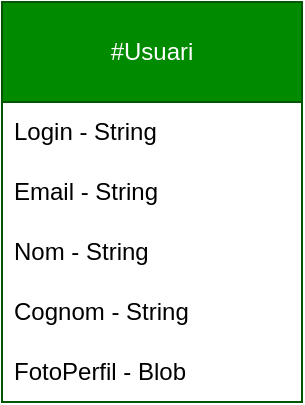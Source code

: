 <mxfile>
    <diagram id="iMrIs4zri-2XP2gPgSpb" name="Página-1">
        <mxGraphModel dx="290" dy="729" grid="1" gridSize="10" guides="1" tooltips="1" connect="1" arrows="1" fold="1" page="1" pageScale="1" pageWidth="827" pageHeight="1169" math="0" shadow="0">
            <root>
                <mxCell id="0"/>
                <mxCell id="1" parent="0"/>
                <object label="#Usuari" id="2">
                    <mxCell style="swimlane;fontStyle=0;childLayout=stackLayout;horizontal=1;startSize=50;horizontalStack=0;resizeParent=1;resizeParentMax=0;resizeLast=0;collapsible=1;marginBottom=0;whiteSpace=wrap;html=1;fillColor=#008a00;fontColor=#ffffff;strokeColor=#005700;" parent="1" vertex="1">
                        <mxGeometry x="70" y="110" width="150" height="200" as="geometry">
                            <mxRectangle x="70" y="110" width="80" height="50" as="alternateBounds"/>
                        </mxGeometry>
                    </mxCell>
                </object>
                <mxCell id="3" value="Login - String" style="text;strokeColor=none;fillColor=none;align=left;verticalAlign=middle;spacingLeft=4;spacingRight=4;overflow=hidden;points=[[0,0.5],[1,0.5]];portConstraint=eastwest;rotatable=0;whiteSpace=wrap;html=1;" parent="2" vertex="1">
                    <mxGeometry y="50" width="150" height="30" as="geometry"/>
                </mxCell>
                <mxCell id="5" value="Email - String&amp;nbsp;" style="text;align=left;verticalAlign=middle;spacingLeft=4;spacingRight=4;overflow=hidden;points=[[0,0.5],[1,0.5]];portConstraint=eastwest;rotatable=0;whiteSpace=wrap;html=1;" parent="2" vertex="1">
                    <mxGeometry y="80" width="150" height="30" as="geometry"/>
                </mxCell>
                <mxCell id="8" value="Nom - String&amp;nbsp;" style="text;align=left;verticalAlign=middle;spacingLeft=4;spacingRight=4;overflow=hidden;points=[[0,0.5],[1,0.5]];portConstraint=eastwest;rotatable=0;whiteSpace=wrap;html=1;" parent="2" vertex="1">
                    <mxGeometry y="110" width="150" height="30" as="geometry"/>
                </mxCell>
                <mxCell id="9" value="Cognom - String&amp;nbsp;" style="text;align=left;verticalAlign=middle;spacingLeft=4;spacingRight=4;overflow=hidden;points=[[0,0.5],[1,0.5]];portConstraint=eastwest;rotatable=0;whiteSpace=wrap;html=1;" parent="2" vertex="1">
                    <mxGeometry y="140" width="150" height="30" as="geometry"/>
                </mxCell>
                <mxCell id="10" value="FotoPerfil - Blob" style="text;align=left;verticalAlign=middle;spacingLeft=4;spacingRight=4;overflow=hidden;points=[[0,0.5],[1,0.5]];portConstraint=eastwest;rotatable=0;whiteSpace=wrap;html=1;" parent="2" vertex="1">
                    <mxGeometry y="170" width="150" height="30" as="geometry"/>
                </mxCell>
            </root>
        </mxGraphModel>
    </diagram>
</mxfile>